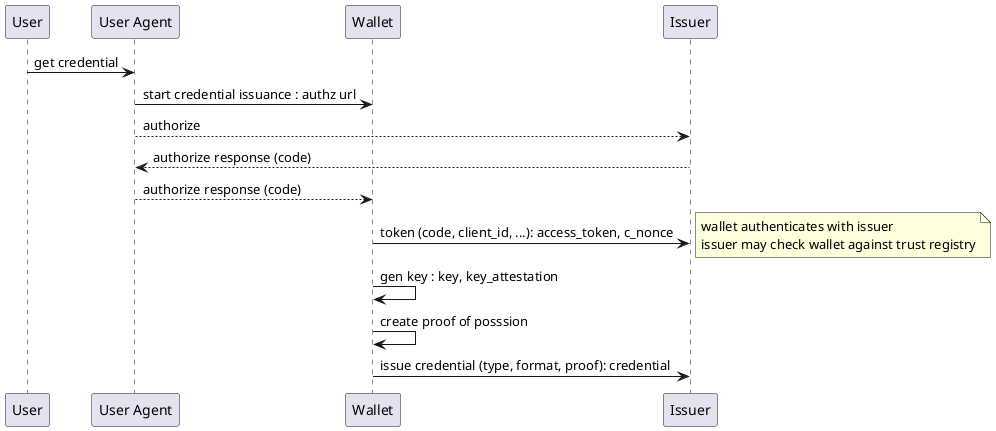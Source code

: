 @startuml
participant User as u
participant "User Agent" as w
participant "Wallet" as b
participant Issuer as i

u -> w : get credential
w -> b : start credential issuance : authz url
w --> i : authorize
i --> w : authorize response (code)
w --> b : authorize response (code)
b -> i : token (code, client_id, ...): access_token, c_nonce
note right: wallet authenticates with issuer\nissuer may check wallet against trust registry
b -> b : gen key : key, key_attestation
b -> b : create proof of posssion
b -> i : issue credential (type, format, proof): credential
@enduml